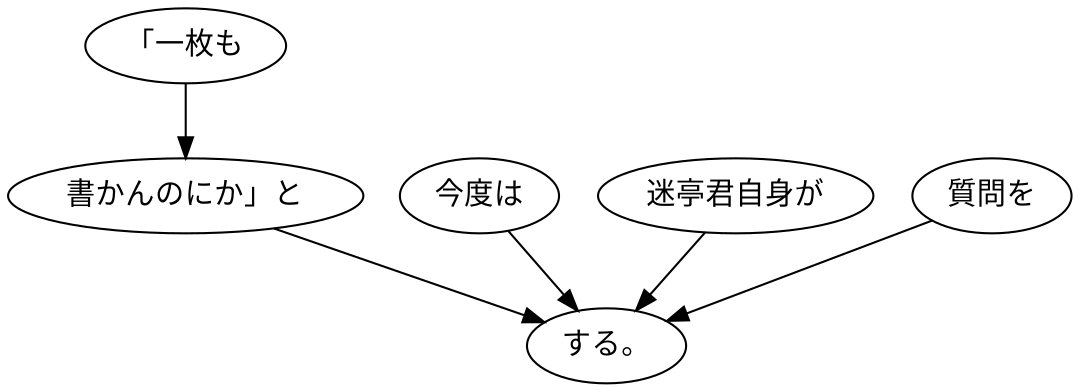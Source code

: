 digraph graph2528 {
	node0 [label="「一枚も"];
	node1 [label="書かんのにか」と"];
	node2 [label="今度は"];
	node3 [label="迷亭君自身が"];
	node4 [label="質問を"];
	node5 [label="する。"];
	node0 -> node1;
	node1 -> node5;
	node2 -> node5;
	node3 -> node5;
	node4 -> node5;
}
